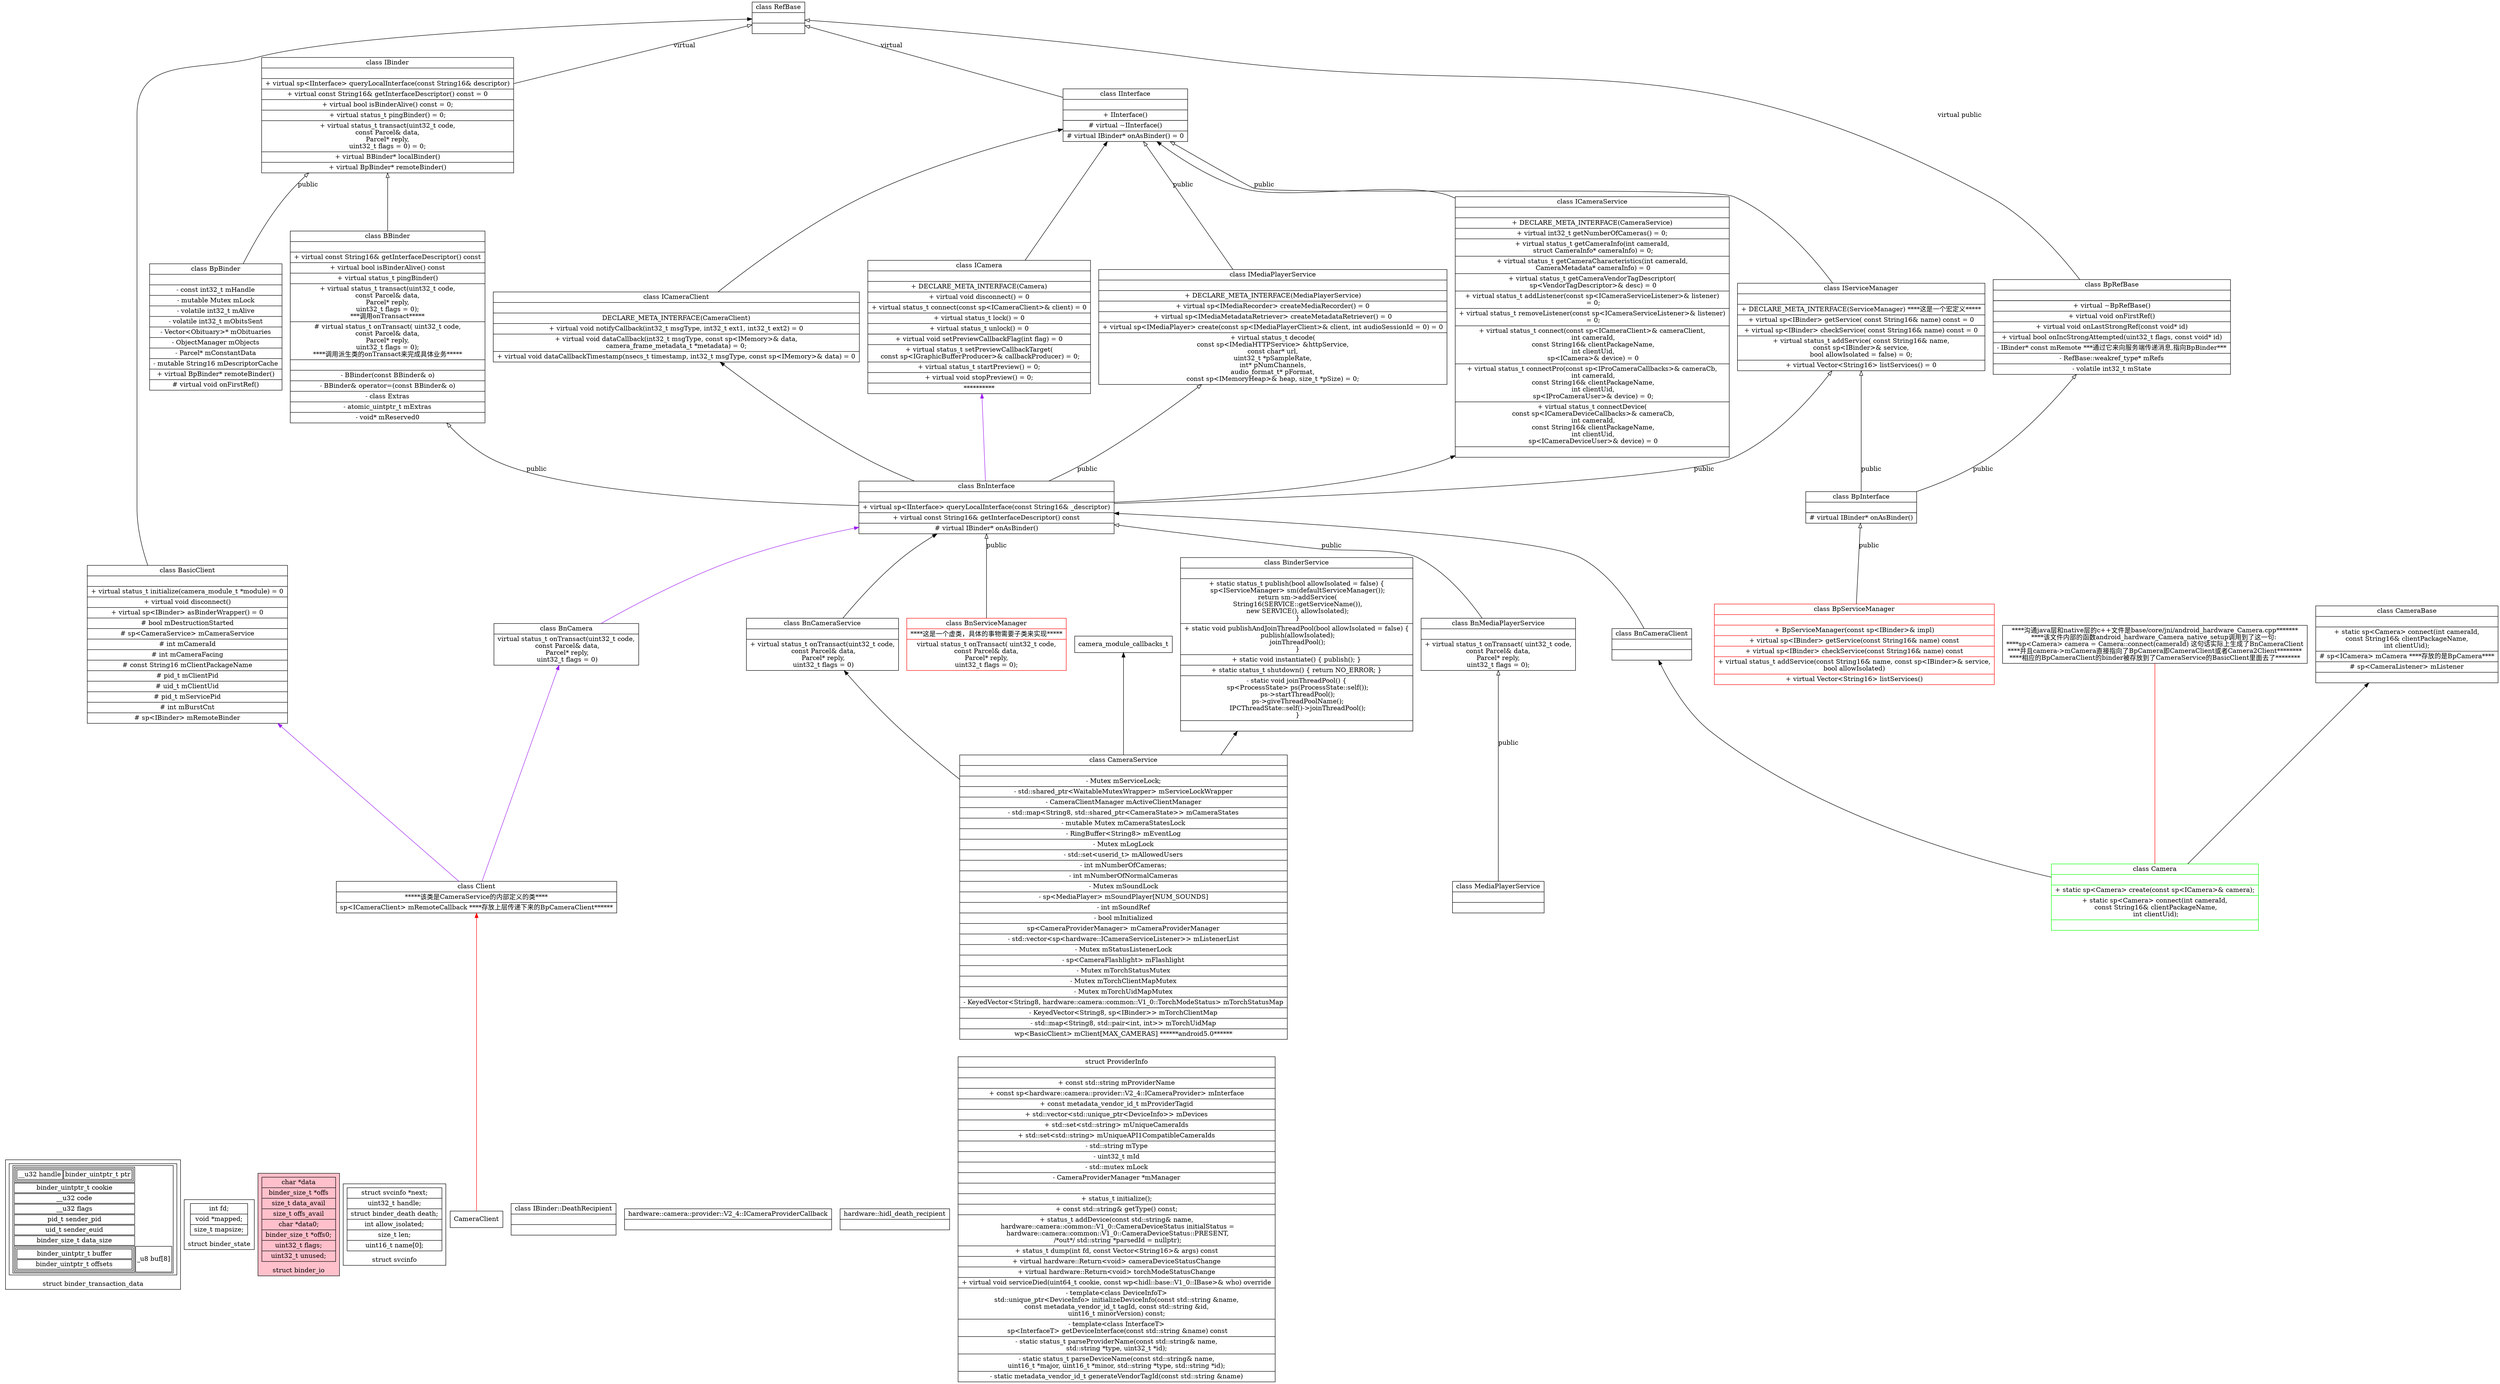 digraph binder{
	rankdir=BT
	node[shape=record];
	subgraph cluster_struct_binder_transaction_data{
		label="struct binder_transaction_data";
		"struct binder_transaction_data"[label=<
			<table>
				<tr>
					<td>
						<table>
							<tr>
								<td>__u32 handle</td>
								<td>binder_uintptr_t ptr</td>
							</tr>
						</table>
					</td>
				</tr>
				<tr>
					<td>binder_uintptr_t cookie</td>
				</tr>
				<tr>
					<td>__u32 code</td>
				</tr>
				<tr>
					<td>__u32 flags</td>
				</tr>
				<tr>
					<td>pid_t sender_pid</td>
				</tr>
				<tr>
					<td>uid_t sender_euid</td>
				</tr>
				<tr>
					<td>binder_size_t data_size</td>
				</tr>
				<tr>
					<td>
						<table>
							<tr>
								<td>binder_uintptr_t buffer</td>
							</tr>
							<tr>
								<td>binder_uintptr_t offsets</td>
							</tr>
						</table>
					</td>
					<td>_u8 buf[8]</td>
				</tr>
			</table>
		>];
	}

	subgraph cluster_struct_binder_state{
		label="struct binder_state";
		"struct binder_state"[label="{
		 int fd;
    	|void *mapped;
    	|size_t mapsize;
		}"];
	}

	subgraph cluster_struct_binder_io{
		label="struct binder_io";
		bgcolor="pink";
		"struct binder_io"[label="{
		char *data
    	|binder_size_t *offs
    	|size_t data_avail
    	|size_t offs_avail
    	|char *data0;
    	|binder_size_t *offs0;
    	|uint32_t flags;
    	|uint32_t unused;
	}"];
	}

	subgraph cluster_struct_svcinfo{
		label="struct svcinfo";
		"struct svcinfo"[label="{
		struct svcinfo *next;
    |uint32_t handle;
    |struct binder_death death;
    |int allow_isolated;
    |size_t len;
    |uint16_t name[0];
	}"];
	}

	IBinder[
		label="{
			class IBinder|
			| + virtual sp\<IInterface\>  queryLocalInterface(const String16& descriptor)
			| + virtual const String16& getInterfaceDescriptor() const = 0
			| + virtual bool            isBinderAlive() const = 0;
			| + virtual status_t        pingBinder() = 0;
			| + virtual status_t        transact(uint32_t code,\nconst Parcel& data,\nParcel* reply,\nuint32_t flags = 0) = 0;
			| + virtual BBinder*        localBinder()
			| + virtual BpBinder*       remoteBinder()
		}"
	]
	
	RefBase[
		label="{class RefBase||}"
	]

	BpBinder[
		label="{
			class BpBinder|
			| - const   int32_t   mHandle | - mutable Mutex  mLock | - volatile int32_t    mAlive
			| - volatile int32_t    mObitsSent | - Vector\<Obituary\>*   mObituaries | - ObjectManager       mObjects | - Parcel*   mConstantData
			| - mutable String16   mDescriptorCache
			| + virtual BpBinder*   remoteBinder()|# virtual void        onFirstRef()
		}"
	]
	BpBinder->IBinder[label="public" arrowhead="empty"];
	IBinder->RefBase[label="virtual" arrowhead="empty"];
	BBinder[
		label="{
			class BBinder|
			|+ virtual const String16& getInterfaceDescriptor() const
			|+ virtual bool        isBinderAlive() const
			|+ virtual status_t    pingBinder()
			|+ virtual status_t    transact(uint32_t code,\nconst Parcel& data,\nParcel* reply,\nuint32_t flags = 0);\n***调用onTransact*****
			|# virtual status_t    onTransact( uint32_t code,\nconst Parcel& data,\nParcel* reply,\nuint32_t flags = 0);\n****调用派生类的onTransact来完成具体业务*****
			|
			|- BBinder(const BBinder& o)
			|- BBinder&    operator=(const BBinder& o)
			|- class Extras
			|- atomic_uintptr_t    mExtras
			|- void*       mReserved0
		}"
	]
	BBinder->IBinder[arrowhead="empty"];
	IInterface[
		label="{
			class IInterface|
			|+ IInterface()|+ sp<IBinder>         asBinder();|+ sp<const IBinder>   asBinder() const
			|# virtual  ~IInterface()|# virtual IBinder*            onAsBinder() = 0
		}"
	]
	IInterface->RefBase[arrowhead="empty" label="virtual"];
	IServiceManager[
		label="{
			class IServiceManager|
			|+ DECLARE_META_INTERFACE(ServiceManager) ****这是一个宏定义*****
			|+ virtual sp\<IBinder\>         getService( const String16& name) const = 0
			|+ virtual sp\<IBinder\>         checkService( const String16& name) const = 0
			|+ virtual status_t            addService( const String16& name,\nconst sp\<IBinder\>& service,\nbool allowIsolated = false) = 0;
			|+ virtual Vector\<String16\>    listServices() = 0
		}"
	]
	IServiceManager->IInterface[arrowhead="empty" label="public"];
	BnServiceManager[
		color="red";
		label="{
			class BnServiceManager|****这是一个虚类，具体的事物需要子类来实现*****
			|virtual status_t    onTransact( uint32_t code,\nconst Parcel& data,\nParcel* reply,\nuint32_t flags = 0);
		}"
	]
	BnServiceManager->BnInterface[arrowhead="empty" label="public"];
	BnInterface[
		label="{
			class BnInterface|
			|+ virtual sp\<IInterface\>      queryLocalInterface(const String16& _descriptor)
			|+ virtual const String16&     getInterfaceDescriptor() const
			|# virtual IBinder*            onAsBinder()
		}"
	]
	BnInterface->BBinder[arrowhead="empty" label="public"];
	BnInterface->IServiceManager[arrowhead="empty" label="public"];

	BpInterface[
		label="{
			class BpInterface|
			|+ BpInterface(const sp<IBinder>& remote)
			|# virtual IBinder*            onAsBinder()
		}"
	]
	BpInterface->BpRefBase[arrowhead="empty" label="public"];
	BpInterface->IServiceManager[arrowhead="empty" label="public"];
	BpRefBase[
		label="{
			class BpRefBase|
			|+ BpRefBase(const sp<IBinder>& o)
			|+ virtual                 ~BpRefBase()
			|+ virtual void            onFirstRef()
			|+ virtual void            onLastStrongRef(const void* id)
			|+ virtual bool            onIncStrongAttempted(uint32_t flags, const void* id)
			|- IBinder* const          mRemote ***通过它来向服务端传递消息,指向BpBinder***
			|- RefBase::weakref_type*  mRefs
			|- volatile int32_t        mState
		}"
	]
	BpRefBase->RefBase[arrowhead="empty" label="virtual public"];
	BpServiceManager[
		color="red";
		label="{
			class BpServiceManager|
			|+ BpServiceManager(const sp\<IBinder\>& impl)
			|+ virtual sp\<IBinder\> getService(const String16& name) const
			|+ virtual sp\<IBinder\> checkService(const String16& name) const
			|+ virtual status_t addService(const String16& name, const sp\<IBinder\>& service,\nbool allowIsolated)
			|+ virtual Vector\<String16\> listServices()
		}"
	]
	BpServiceManager->BpInterface[arrowhead="empty" label="public"];
	MediaPlayerService[
		label="{
			class MediaPlayerService||
		}"
	]
	BnMediaPlayerService[
		label="{
			class BnMediaPlayerService||
			+ virtual status_t    onTransact( uint32_t code,\nconst Parcel& data,\nParcel* reply,\nuint32_t flags = 0);
		}"
	]
	MediaPlayerService->BnMediaPlayerService[arrowhead="empty" label="public"];
	BnMediaPlayerService->BnInterface[arrowhead="empty" label="public"];
	IMediaPlayerService[
		label="{
			class IMediaPlayerService|
			|+ DECLARE_META_INTERFACE(MediaPlayerService)
			|+ virtual sp\<IMediaRecorder\> createMediaRecorder() = 0
			|+ virtual sp\<IMediaMetadataRetriever\> createMetadataRetriever() = 0
			|+ virtual sp\<IMediaPlayer\> create(const sp\<IMediaPlayerClient\>& client, int audioSessionId = 0) = 0
			|+ virtual status_t         decode(\nconst sp\<IMediaHTTPService\> &httpService,\nconst char* url,\nuint32_t *pSampleRate,\n
					int* pNumChannels,\naudio_format_t* pFormat,\nconst sp\<IMemoryHeap\>& heap, size_t *pSize) = 0;
		}"
	]
	IMediaPlayerService->IInterface[arrowhead="empty" label="public"];
	BnInterface->IMediaPlayerService[arrowhead="empty" label="public"];

	CameraService[
		label="{
			class CameraService|
			|- Mutex               mServiceLock;|- std::shared_ptr\<WaitableMutexWrapper\> mServiceLockWrapper
			|- CameraClientManager mActiveClientManager|- std::map\<String8, std::shared_ptr\<CameraState\>\> mCameraStates
			|- mutable Mutex mCameraStatesLock|- RingBuffer\<String8\> mEventLog|- Mutex mLogLock
			|- std::set\<userid_t\> mAllowedUsers|-  int                 mNumberOfCameras;|- int                 mNumberOfNormalCameras
			|- Mutex               mSoundLock|- sp\<MediaPlayer\>     mSoundPlayer\[NUM_SOUNDS\]|-  int                 mSoundRef
			|- bool                mInitialized|sp\<CameraProviderManager\> mCameraProviderManager|- std::vector\<sp\<hardware::ICameraServiceListener\>\> mListenerList
			|- Mutex       mStatusListenerLock|- sp\<CameraFlashlight\> mFlashlight|- Mutex                mTorchStatusMutex
			|- Mutex                mTorchClientMapMutex|- Mutex                mTorchUidMapMutex|- KeyedVector\<String8, hardware::camera::common::V1_0::TorchModeStatus\> mTorchStatusMap
			|- KeyedVector\<String8, sp\<IBinder\>\> mTorchClientMap|- std::map\<String8, std::pair\<int, int\>\> mTorchUidMap
			| wp\<BasicClient\>     mClient\[MAX_CAMERAS\] ******android5.0******			
		}"
	]
	BinderService[
		label="{
			class BinderService||
    + static status_t publish\(bool allowIsolated = false\) \{\n
        sp\<IServiceManager\> sm\(defaultServiceManager\(\)\);\n
        return sm-\>addService\(\n
                String16(SERVICE::getServiceName\(\)\),\n
                new SERVICE\(\), allowIsolated\);\n
    \}|
    + static void publishAndJoinThreadPool\(bool allowIsolated = false\) \{\n
        publish\(allowIsolated\);\n
        joinThreadPool\(\);\n
    \}|
    + static void instantiate\(\) \{ publish\(\); \}|
    + static status_t shutdown\(\) \{ return NO_ERROR; \}|
    - static void joinThreadPool\(\) \{\n
        sp\<ProcessState\> ps\(ProcessState::self\(\)\);\n
        ps-\>startThreadPool\(\);\n
        ps-\>giveThreadPoolName\(\);\n
        IPCThreadState::self\(\)-\>joinThreadPool\(\);\n
    \}|
		}"
	]
	BnCameraService[
		label="{
			class BnCameraService||
            + virtual status_t  onTransact\(uint32_t code,\n
                                    const Parcel& data,\n
                                    Parcel* reply,\n
                                    uint32_t flags = 0)
		}"
	]
	DeathRecipient[
			label="{
				class IBinder::DeathRecipient||
			}"
	]

	ICameraProviderCallback[
		label="{
			hardware\:\:camera\:\:provider\:\:V2_4\:\:ICameraProviderCallback|
		}"
	]
    ICameraService[
        label="{
			class ICameraService||
            + DECLARE_META_INTERFACE\(CameraService\)|
			+ virtual int32_t  getNumberOfCameras() = 0;|
    + virtual status_t getCameraInfo\(int cameraId,\n
            struct CameraInfo* cameraInfo\) = 0;|
    + virtual status_t getCameraCharacteristics\(int cameraId,\n
            CameraMetadata* cameraInfo\) = 0|
    + virtual status_t getCameraVendorTagDescriptor\(\n
            sp\<VendorTagDescriptor\>& desc\) = 0 |
    
    + virtual status_t addListener\(const sp\<ICameraServiceListener\>& listener\)\n
                                                                            = 0;|
    
    + virtual status_t removeListener\(const sp\<ICameraServiceListener\>& listener\)\n
                                                                            = 0;|
    + virtual status_t connect\(const sp\<ICameraClient\>& cameraClient,\n
            int cameraId,\n
            const String16& clientPackageName,\n
            int clientUid,\n
            sp\<ICamera\>& device\) = 0 |

    + virtual status_t connectPro\(const sp\<IProCameraCallbacks\>& cameraCb,\n
            int cameraId,\n
            const String16& clientPackageName,\n
            int clientUid,\n
            sp\<IProCameraUser\>& device\) = 0;|

    + virtual status_t connectDevice\(\n
            const sp\<ICameraDeviceCallbacks\>& cameraCb,\n
            int cameraId,\n
            const String16& clientPackageName,\n
            int clientUid,\n
            sp\<ICameraDeviceUser\>& device\) = 0|
		}"
	]
	hidl_death_recipient[
		label="{
			hardware\:\:hidl_death_recipient|
		}"
	]

	CameraService->BinderService;
	CameraService->BnCameraService;
	CameraService->camera_module_callbacks_t;
    BnCameraService->BnInterface;
    BnInterface->ICameraService;
    ICameraService->IInterface;

	Camera[
		color="green";
		label="{
			class Camera||
	+ static  sp\<Camera\>  create\(const sp\<ICamera\>& camera\);|
    + static  sp\<Camera\>  connect\(int cameraId,\n
                                const String16& clientPackageName,\n
                                int clientUid\);|
			
		}"
	]

	Camera->info[arrowhead=none color=red];

	info[
		label="{
			****沟通java层和native层的c++文件是base\/core\/jni\/android_hardware_Camera.cpp*******\n
			****该文件内部的函数android_hardware_Camera_native_setup调用到了这一句: \n
			****sp\<Camera\> camera = Camera\:\:connect\(cameraId\) 这句话实际上生成了BnCameraClient\n
			****并且camera-\>mCamera直接指向了BpCamera即CameraClient或者Camera2Client********\n
			****相应的BpCameraClient的binder被存放到了CameraService的BasicClient里面去了********
		}"
	]

	CameraBase[
		label="{
			class CameraBase||
			+ static sp\<Camera\>  connect(int cameraId,\n
							const String16& clientPackageName,\n
							int clientUid);|
			\# sp\<ICamera\>    mCamera ****存放的是BpCamera****|
			\# sp\<CameraListener\>  mListener|
		}"
	]

	BnCameraClient[
		label="{
			class BnCameraClient||
		}"
	]

	ICameraClient[
		label="{
			class ICameraClient||
			DECLARE_META_INTERFACE\(CameraClient\) |
			+ virtual void    notifyCallback\(int32_t msgType, int32_t ext1, int32_t ext2\) = 0 |
			+ virtual void    dataCallback\(int32_t msgType, const sp\<IMemory\>& data,\n
							camera_frame_metadata_t *metadata\) = 0; |
			+ virtual void    dataCallbackTimestamp\(nsecs_t timestamp, int32_t msgType, 
								const sp\<IMemory\>& data\) = 0
		}"
	]

	Camera->CameraBase;
	Camera->BnCameraClient;
	BnCameraClient->BnInterface;
	BnInterface->ICameraClient;
	ICameraClient->IInterface;

	ICamera[
		label="{
			class ICamera||
			+ DECLARE_META_INTERFACE\(Camera\)|
			+ virtual void disconnect\(\) = 0|
			+ virtual status_t connect\(const sp\<ICameraClient\>& client\) = 0 |
			+ virtual status_t  lock\(\) = 0 |
			+ virtual status_t  unlock\(\) = 0 |
			+ virtual status_t    setPreviewTarget\(\n
					            const sp<IGraphicBufferProducer>& bufferProducer\) = 0;|
			+ virtual void    setPreviewCallbackFlag\(int flag\) = 0 |
			+ virtual status_t  setPreviewCallbackTarget\(\n
					            const sp\<IGraphicBufferProducer\>& callbackProducer\) = 0; |
			+ virtual status_t    startPreview\(\) = 0; |
			+ virtual void    stopPreview\(\) = 0; |
			**********
		}"
	]
	ICamera->IInterface;

	BasicClient[
		label="{
			class BasicClient||
			+ virtual status_t  initialize\(camera_module_t *module\) = 0|
			+ virtual void      disconnect\(\) |
			+ virtual sp\<IBinder\> asBinderWrapper\(\) = 0 |
		\# bool   mDestructionStarted |
        \# sp\<CameraService\>    mCameraService |
        \# int   mCameraId |
        \# int   mCameraFacing |
        \# const String16   mClientPackageName |
        \# pid_t   mClientPid |
        \# uid_t   mClientUid |
        \# pid_t  mServicePid |
        \# int   mBurstCnt|
        \# sp\<IBinder\>   mRemoteBinder
		}"
	]
	BnCamera[
		label="{
			class BnCamera|
			virtual status_t  onTransact\(uint32_t code,\n
                                    const Parcel& data,\n
                                    Parcel* reply,\n
                                    uint32_t flags = 0\)
		}"
	]
	Client[
		label="{
			class Client|*****该类是CameraService的内部定义的类****|
			sp\<ICameraClient\> mRemoteCallback ****存放上层传递下来的BpCameraClient******
		}"
	]
	BasicClient->RefBase;
	Client->BnCamera[color=purple];
	Client->BasicClient[color=purple];
	BnCamera->BnInterface[color=purple];
	BnInterface->ICamera[color=purple];
	CameraClient->Client[color=red];

	ProviderInfo[
		label="{
			struct ProviderInfo|
			|+ const std\:\:string mProviderName|+ const sp\<hardware\:\:camera\:\:provider\:\:V2_4\:\:ICameraProvider\> mInterface
			|+ const metadata_vendor_id_t mProviderTagid
			|+ std\:\:vector\<std\:\:unique_ptr\<DeviceInfo\>\> mDevices
			|+ std\:\:set\<std\:\:string\> mUniqueCameraIds
			|+ std\:\:set\<std\:\:string\> mUniqueAPI1CompatibleCameraIds
			|- std::string mType
			|- uint32_t mId
			|- std\:\:mutex mLock
			|- CameraProviderManager *mManager
			|
			|+ status_t initialize();
			|+ const std\:\:string& getType() const;
			|+ status_t addDevice(const std::string& name,\n
					 hardware\:\:camera\:\:common\:\:V1_0\:\:CameraDeviceStatus initialStatus =\n
					 hardware\:\:camera\:\:common\:\:V1_0\:\:CameraDeviceStatus::PRESENT,\n
					 /*out*/ std\:\:string *parsedId = nullptr);
			|+ status_t dump(int fd, const Vector\<String16\>& args) const
			|+ virtual hardware::Return\<void\> cameraDeviceStatusChange
			|+ virtual hardware::Return\<void\> torchModeStatusChange
			|+ virtual void serviceDied(uint64_t cookie, const wp\<hidl::base::V1_0::IBase\>& who) override
			|- template\<class DeviceInfoT\>\n
				std\:\:unique_ptr\<DeviceInfo\> initializeDeviceInfo\(const std\:\:string &name,\n
				const metadata_vendor_id_t tagId, const std\:\:string &id,\n
				uint16_t minorVersion) const;
			|- template\<class InterfaceT\>\n
				 sp\<InterfaceT\> getDeviceInterface(const std\:\:string &name) const
			|- static status_t parseProviderName(const std\:\:string& name,\n
				std::string *type, uint32_t *id);
			|- static status_t parseDeviceName(const std\:\:string& name,\n
					uint16_t *major, uint16_t *minor, std\:\:string *type, std\:\:string *id);
			|- static metadata_vendor_id_t generateVendorTagId(const std\:\:string &name)
		}"
	]

}
















